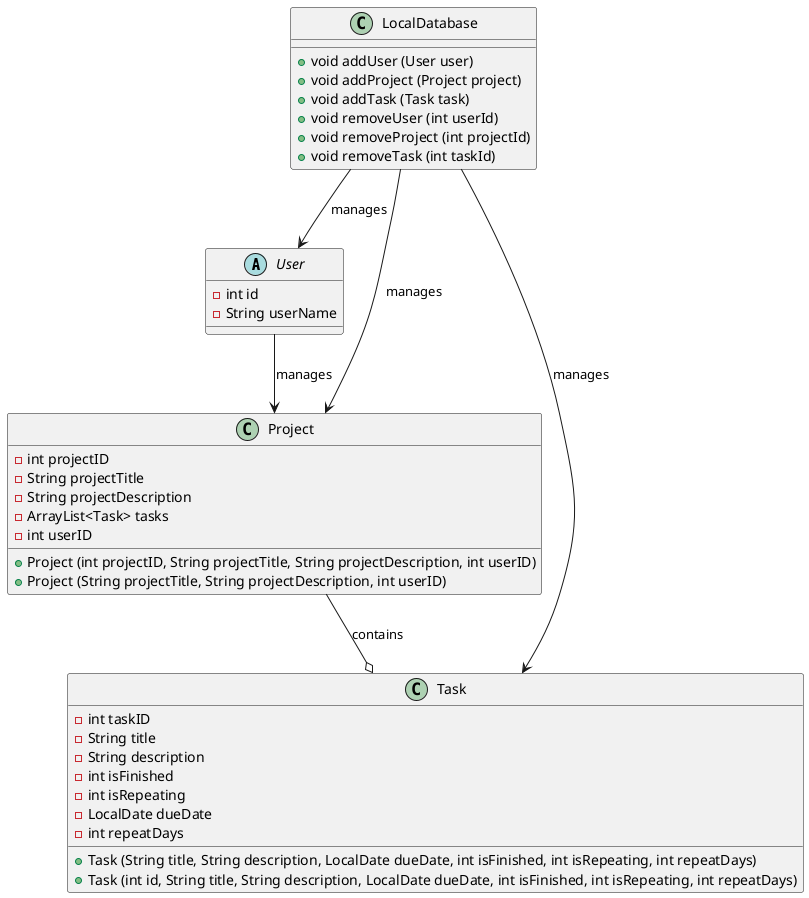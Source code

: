 @startuml
'https://plantuml.com/class-diagram

abstract class User {
    - int id
    - String userName
    }

User --> Project : manages

class Project {
    - int projectID
    - String projectTitle
    - String projectDescription
    - ArrayList<Task> tasks
    - int userID
    + Project (int projectID, String projectTitle, String projectDescription, int userID)
    + Project (String projectTitle, String projectDescription, int userID)
    }

Project --o Task : contains

class Task {
    - int taskID
    - String title
    - String description
    - int isFinished
    - int isRepeating
    - LocalDate dueDate
    - int repeatDays
    + Task (String title, String description, LocalDate dueDate, int isFinished, int isRepeating, int repeatDays)
    + Task (int id, String title, String description, LocalDate dueDate, int isFinished, int isRepeating, int repeatDays)
    }

class LocalDatabase {
    + void addUser (User user)
    + void addProject (Project project)
    + void addTask (Task task)
    + void removeUser (int userId)
    + void removeProject (int projectId)
    + void removeTask (int taskId)
    }

LocalDatabase --> User : manages
LocalDatabase --> Project : manages
LocalDatabase --> Task : manages
@enduml